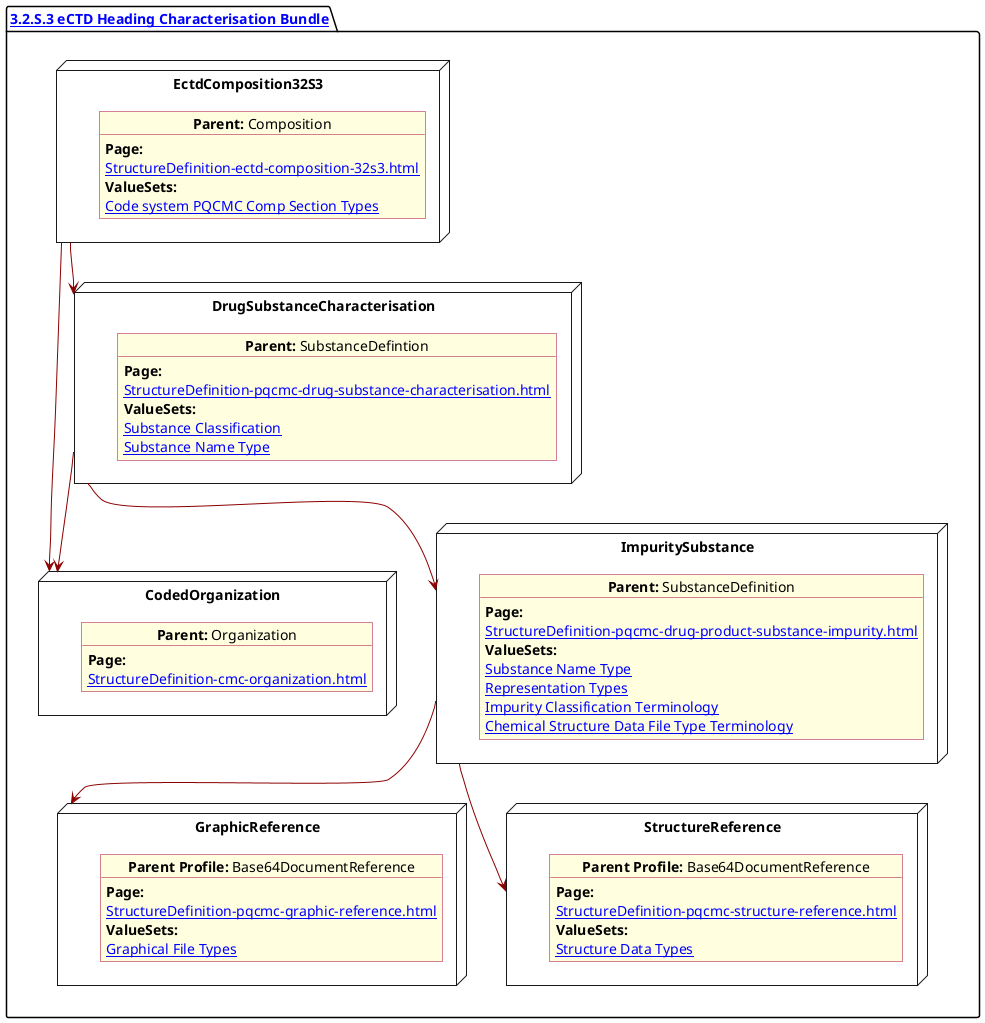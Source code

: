@startuml SubstanceImpurity
allowmixing
'Mixed model of use case and object
skinparam svgDimensionStyle false
skinparam ObjectBackgroundColor LightYellow
skinparam ObjectBorderColor #A80036
skinparam activityDiamondBorderColor #A80036
skinparam activityDiamondBackgroundColor lawnGreen
skinparam ClassBorderThickness 4

package "[[StructureDefinition-cmc-ectd-document-32s3.html 3.2.S.3 eCTD Heading Characterisation Bundle]]" as NODES {

  node "EctdComposition32S3" as N1 {

    object "**Parent:** Composition" as obj1 {
      **Page:**
      [[StructureDefinition-ectd-composition-32s3.html]]
      **ValueSets:**
      [[ValueSet-cmc-comp-section-types-vs.html Code system PQCMC Comp Section Types]]
    }
  }
  node "CodedOrganization" as NSO {

    object "**Parent:** Organization" as objAu {
      **Page:**
      [[StructureDefinition-cmc-organization.html]]
    }
  }

  node "DrugSubstanceCharacterisation" as NN {

    object "**Parent:** SubstanceDefintion" as obj3 {

      **Page:**
      [[StructureDefinition-pqcmc-drug-substance-characterisation.html]]
      **ValueSets:**
      [[ValueSet-substance-classification.html Substance Classification]]
      [[ValueSet-pqcmc-substance-name-type.html Substance Name Type]]
    }
  }

  node "ImpuritySubstance" as N6 {

    object "**Parent:** SubstanceDefinition" as obj2 {
      **Page:**
      [[StructureDefinition-pqcmc-drug-product-substance-impurity.html]]
      **ValueSets:**
      [[ValueSet-pqcmc-substance-name-type.html Substance Name Type]]
      [[ValueSet-pqcmc-representation-types.html Representation Types]]
      [[ValueSet-pqcmc-impurity-classification-terminology.html Impurity Classification Terminology]]
      [[ValueSet-pqcmc-chemical-structure-datafile-type-terminology.html Chemical Structure Data File Type Terminology]]
    }
  }
  node "GraphicReference" as NB64 {

    object "**Parent Profile:** Base64DocumentReference"  as obj64 {
      **Page:**
      [[StructureDefinition-pqcmc-graphic-reference.html]]
      **ValueSets:**
      [[ValueSet-pqcmc-graphical-file-types.html Graphical File Types]]
    }
  }

  node "StructureReference" as NBstruc {

    object "**Parent Profile:** Base64DocumentReference"  as objb64 {
      **Page:**
      [[StructureDefinition-pqcmc-structure-reference.html]]
      **ValueSets:**
      [[ValueSet-pqcmc-structure-data-types.html Structure Data Types]]
    }
  }

  N1 -[#darkred]-> NSO
  NN -[#darkred]-> N6
  NN -[#darkred]-> NSO
  N1 -[#darkred]-> NN
  N6 -[#darkred]-> NB64
  N6 -[#darkred]-> NBstruc
}
@enduml